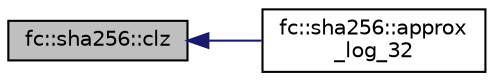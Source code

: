 digraph "fc::sha256::clz"
{
  edge [fontname="Helvetica",fontsize="10",labelfontname="Helvetica",labelfontsize="10"];
  node [fontname="Helvetica",fontsize="10",shape=record];
  rankdir="LR";
  Node4 [label="fc::sha256::clz",height=0.2,width=0.4,color="black", fillcolor="grey75", style="filled", fontcolor="black"];
  Node4 -> Node5 [dir="back",color="midnightblue",fontsize="10",style="solid",fontname="Helvetica"];
  Node5 [label="fc::sha256::approx\l_log_32",height=0.2,width=0.4,color="black", fillcolor="white", style="filled",URL="$classfc_1_1sha256.html#a6969c0815acf46aebe70253fb9356078"];
}
